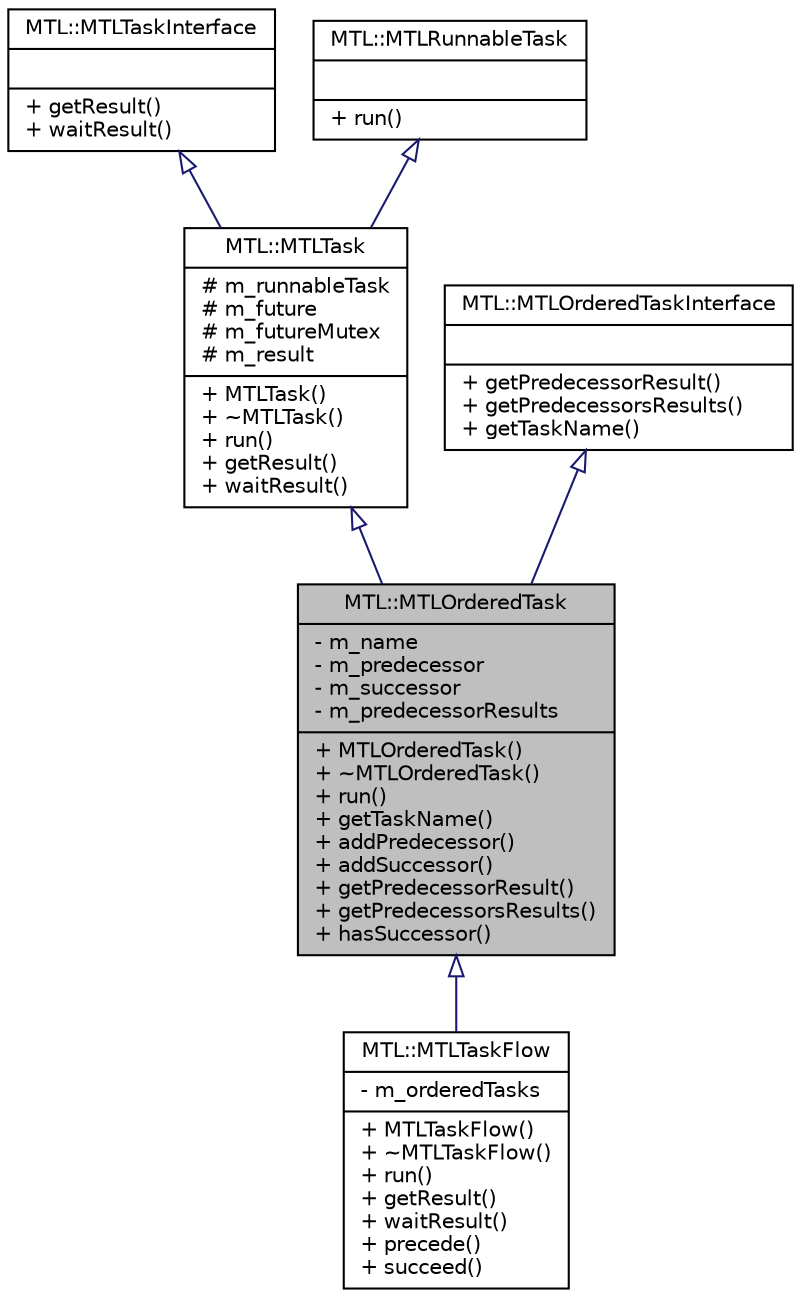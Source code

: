 digraph "MTL::MTLOrderedTask"
{
 // LATEX_PDF_SIZE
  edge [fontname="Helvetica",fontsize="10",labelfontname="Helvetica",labelfontsize="10"];
  node [fontname="Helvetica",fontsize="10",shape=record];
  Node1 [label="{MTL::MTLOrderedTask\n|- m_name\l- m_predecessor\l- m_successor\l- m_predecessorResults\l|+ MTLOrderedTask()\l+ ~MTLOrderedTask()\l+ run()\l+ getTaskName()\l+ addPredecessor()\l+ addSuccessor()\l+ getPredecessorResult()\l+ getPredecessorsResults()\l+ hasSuccessor()\l}",height=0.2,width=0.4,color="black", fillcolor="grey75", style="filled", fontcolor="black",tooltip="Ordered Task."];
  Node2 -> Node1 [dir="back",color="midnightblue",fontsize="10",style="solid",arrowtail="onormal"];
  Node2 [label="{MTL::MTLTask\n|# m_runnableTask\l# m_future\l# m_futureMutex\l# m_result\l|+ MTLTask()\l+ ~MTLTask()\l+ run()\l+ getResult()\l+ waitResult()\l}",height=0.2,width=0.4,color="black", fillcolor="white", style="filled",URL="$d7/d56/classMTL_1_1MTLTask.html",tooltip="The Class that represent a task."];
  Node3 -> Node2 [dir="back",color="midnightblue",fontsize="10",style="solid",arrowtail="onormal"];
  Node3 [label="{MTL::MTLTaskInterface\n||+ getResult()\l+ waitResult()\l}",height=0.2,width=0.4,color="black", fillcolor="white", style="filled",URL="$d5/d46/classMTL_1_1MTLTaskInterface.html",tooltip="The MTLTaskInterface Interface Class."];
  Node4 -> Node2 [dir="back",color="midnightblue",fontsize="10",style="solid",arrowtail="onormal"];
  Node4 [label="{MTL::MTLRunnableTask\n||+ run()\l}",height=0.2,width=0.4,color="black", fillcolor="white", style="filled",URL="$d1/db2/classMTL_1_1MTLRunnableTask.html",tooltip="Runnable Task Interface."];
  Node5 -> Node1 [dir="back",color="midnightblue",fontsize="10",style="solid",arrowtail="onormal"];
  Node5 [label="{MTL::MTLOrderedTaskInterface\n||+ getPredecessorResult()\l+ getPredecessorsResults()\l+ getTaskName()\l}",height=0.2,width=0.4,color="black", fillcolor="white", style="filled",URL="$d2/d42/classMTL_1_1MTLOrderedTaskInterface.html",tooltip="The MTLOrderedTaskInterface Interface Class."];
  Node1 -> Node6 [dir="back",color="midnightblue",fontsize="10",style="solid",arrowtail="onormal"];
  Node6 [label="{MTL::MTLTaskFlow\n|- m_orderedTasks\l|+ MTLTaskFlow()\l+ ~MTLTaskFlow()\l+ run()\l+ getResult()\l+ waitResult()\l+ precede()\l+ succeed()\l}",height=0.2,width=0.4,color="black", fillcolor="white", style="filled",URL="$d7/d79/classMTL_1_1MTLTaskFlow.html",tooltip="Task Flow Class."];
}

